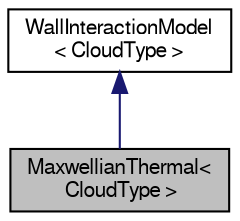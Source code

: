 digraph "MaxwellianThermal&lt; CloudType &gt;"
{
  bgcolor="transparent";
  edge [fontname="FreeSans",fontsize="10",labelfontname="FreeSans",labelfontsize="10"];
  node [fontname="FreeSans",fontsize="10",shape=record];
  Node2 [label="MaxwellianThermal\<\l CloudType \>",height=0.2,width=0.4,color="black", fillcolor="grey75", style="filled", fontcolor="black"];
  Node3 -> Node2 [dir="back",color="midnightblue",fontsize="10",style="solid",fontname="FreeSans"];
  Node3 [label="WallInteractionModel\l\< CloudType \>",height=0.2,width=0.4,color="black",URL="$a23678.html",tooltip="Templated wall interaction model class. "];
}
